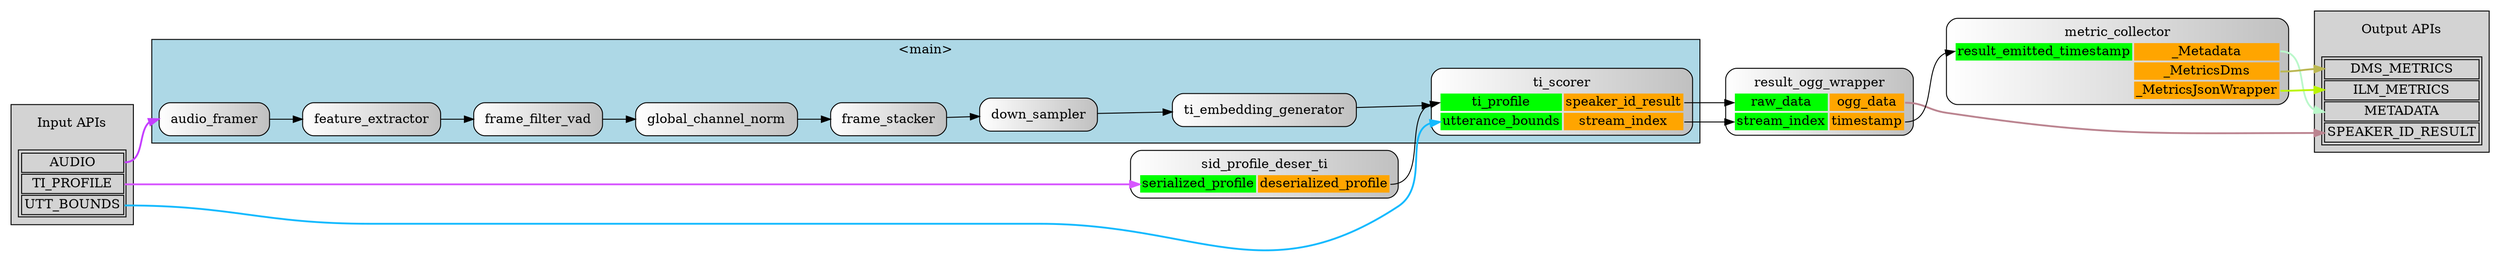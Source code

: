 digraph G { style="filled" rankdir=LR
subgraph clusterAPI_in {rank="min"
	node [ shape=none width=0 height=0 margin=0 ]
		API_IN_TITLE [label=<
		<TABLE border="0">
		<TR>
		<TD colspan="1">Input APIs</TD>
		</TR>
		</TABLE>>];

		API_IN [label=<
		<TABLE border="1">
		<TR>
		<TD port="AUDIO_in">AUDIO</TD>
		</TR>
		<TR>
		<TD port="TI_PROFILE_in">TI_PROFILE</TD>
		</TR>
		<TR>
		<TD port="UTT_BOUNDS_in">UTT_BOUNDS</TD>
		</TR>
		</TABLE>>];

}

subgraph clusterAPI_out {rank="max"
	node [ shape=none width=0 height=0 margin=0 ]
		API_OUT_TITLE [label=<
		<TABLE border="0">
		<TR>
		<TD colspan="1">Output APIs</TD>
		</TR>
		</TABLE>>];

		API_OUT [label=<
		<TABLE border="1">
		<TR>
		<TD port="DMS_METRICS_out">DMS_METRICS</TD>
		</TR>
		<TR>
		<TD port="ILM_METRICS_out">ILM_METRICS</TD>
		</TR>
		<TR>
		<TD port="METADATA_out">METADATA</TD>
		</TR>
		<TR>
		<TD port="SPEAKER_ID_RESULT_out">SPEAKER_ID_RESULT</TD>
		</TR>
		</TABLE>>];

}

subgraph cluster0 {fillcolor="lightblue" style="filled" label="<main>"
		node [fillcolor="gray:white" style="radial" gradientangle=180]
		audio_framer [shape=box style="rounded,filled" label=<
		<TABLE border="0">
		<TR>
		<TD colspan="2">audio_framer</TD>
		</TR>
		</TABLE>>];

		feature_extractor [shape=box style="rounded,filled" label=<
		<TABLE border="0">
		<TR>
		<TD colspan="2">feature_extractor</TD>
		</TR>
		</TABLE>>];

		frame_filter_vad [shape=box style="rounded,filled" label=<
		<TABLE border="0">
		<TR>
		<TD colspan="2">frame_filter_vad</TD>
		</TR>
		</TABLE>>];

		global_channel_norm [shape=box style="rounded,filled" label=<
		<TABLE border="0">
		<TR>
		<TD colspan="2">global_channel_norm</TD>
		</TR>
		</TABLE>>];

		frame_stacker [shape=box style="rounded,filled" label=<
		<TABLE border="0">
		<TR>
		<TD colspan="2">frame_stacker</TD>
		</TR>
		</TABLE>>];

		down_sampler [shape=box style="rounded,filled" label=<
		<TABLE border="0">
		<TR>
		<TD colspan="2">down_sampler</TD>
		</TR>
		</TABLE>>];

		ti_embedding_generator [shape=box style="rounded,filled" label=<
		<TABLE border="0">
		<TR>
		<TD colspan="2">ti_embedding_generator</TD>
		</TR>
		</TABLE>>];

		ti_scorer [shape=box style="rounded,filled" label=<
		<TABLE border="0">
		<TR>
		<TD colspan="2">ti_scorer</TD>
		</TR>
		<TR>
		<TD port="ti_profile_in" bgcolor="green">ti_profile</TD>
		<TD port="speaker_id_result_out" bgcolor="orange">speaker_id_result</TD>
		</TR>
		<TR>
		<TD port="utterance_bounds_in" bgcolor="green">utterance_bounds</TD>
		<TD port="stream_index_out" bgcolor="orange">stream_index</TD>
		</TR>
		</TABLE>>];

}
		node [fillcolor="gray:white" style="radial" gradientangle=180]
		audio_framer [shape=box style="rounded,filled" label=<
		<TABLE border="0">
		<TR>
		<TD colspan="2">audio_framer</TD>
		</TR>
		</TABLE>>];


		node [fillcolor="gray:white" style="radial" gradientangle=180]
		feature_extractor [shape=box style="rounded,filled" label=<
		<TABLE border="0">
		<TR>
		<TD colspan="2">feature_extractor</TD>
		</TR>
		</TABLE>>];


		node [fillcolor="gray:white" style="radial" gradientangle=180]
		frame_filter_vad [shape=box style="rounded,filled" label=<
		<TABLE border="0">
		<TR>
		<TD colspan="2">frame_filter_vad</TD>
		</TR>
		</TABLE>>];


		node [fillcolor="gray:white" style="radial" gradientangle=180]
		global_channel_norm [shape=box style="rounded,filled" label=<
		<TABLE border="0">
		<TR>
		<TD colspan="2">global_channel_norm</TD>
		</TR>
		</TABLE>>];


		node [fillcolor="gray:white" style="radial" gradientangle=180]
		frame_stacker [shape=box style="rounded,filled" label=<
		<TABLE border="0">
		<TR>
		<TD colspan="2">frame_stacker</TD>
		</TR>
		</TABLE>>];


		node [fillcolor="gray:white" style="radial" gradientangle=180]
		down_sampler [shape=box style="rounded,filled" label=<
		<TABLE border="0">
		<TR>
		<TD colspan="2">down_sampler</TD>
		</TR>
		</TABLE>>];


		node [fillcolor="gray:white" style="radial" gradientangle=180]
		ti_embedding_generator [shape=box style="rounded,filled" label=<
		<TABLE border="0">
		<TR>
		<TD colspan="2">ti_embedding_generator</TD>
		</TR>
		</TABLE>>];


		node [fillcolor="gray:white" style="radial" gradientangle=180]
		ti_scorer [shape=box style="rounded,filled" label=<
		<TABLE border="0">
		<TR>
		<TD colspan="2">ti_scorer</TD>
		</TR>
		<TR>
		<TD port="ti_profile_in" bgcolor="green">ti_profile</TD>
		<TD port="speaker_id_result_out" bgcolor="orange">speaker_id_result</TD>
		</TR>
		<TR>
		<TD port="utterance_bounds_in" bgcolor="green">utterance_bounds</TD>
		<TD port="stream_index_out" bgcolor="orange">stream_index</TD>
		</TR>
		</TABLE>>];


		node [fillcolor="gray:white" style="radial" gradientangle=180]
		sid_profile_deser_ti [shape=box style="rounded,filled" label=<
		<TABLE border="0">
		<TR>
		<TD colspan="2">sid_profile_deser_ti</TD>
		</TR>
		<TR>
		<TD port="serialized_profile_in" bgcolor="green">serialized_profile</TD>
		<TD port="deserialized_profile_out" bgcolor="orange">deserialized_profile</TD>
		</TR>
		</TABLE>>];


		node [fillcolor="gray:white" style="radial" gradientangle=180]
		result_ogg_wrapper [shape=box style="rounded,filled" label=<
		<TABLE border="0">
		<TR>
		<TD colspan="2">result_ogg_wrapper</TD>
		</TR>
		<TR>
		<TD port="raw_data_in" bgcolor="green">raw_data</TD>
		<TD port="ogg_data_out" bgcolor="orange">ogg_data</TD>
		</TR>
		<TR>
		<TD port="stream_index_in" bgcolor="green">stream_index</TD>
		<TD port="timestamp_out" bgcolor="orange">timestamp</TD>
		</TR>
		</TABLE>>];


		node [fillcolor="gray:white" style="radial" gradientangle=180]
		metric_collector [shape=box style="rounded,filled" label=<
		<TABLE border="0">
		<TR>
		<TD colspan="2">metric_collector</TD>
		</TR>
		<TR>
		<TD port="result_emitted_timestamp_in" bgcolor="green">result_emitted_timestamp</TD>
		<TD port="_Metadata_out" bgcolor="orange">_Metadata</TD>
		</TR>
		<TR>
		<TD> </TD>
		<TD port="_MetricsDms_out" bgcolor="orange">_MetricsDms</TD>
		</TR>
		<TR>
		<TD> </TD>
		<TD port="_MetricsJsonWrapper_out" bgcolor="orange">_MetricsJsonWrapper</TD>
		</TR>
		</TABLE>>];



# Node connections inside each flow
audio_framer -> feature_extractor -> frame_filter_vad -> global_channel_norm -> frame_stacker -> down_sampler -> ti_embedding_generator -> ti_scorer


# Cross Node connections
sid_profile_deser_ti:deserialized_profile_out -> ti_scorer:ti_profile_in;
ti_scorer:speaker_id_result_out -> result_ogg_wrapper:raw_data_in;
ti_scorer:stream_index_out -> result_ogg_wrapper:stream_index_in;
result_ogg_wrapper:timestamp_out -> metric_collector:result_emitted_timestamp_in;


# API IN links
API_IN:AUDIO_in -> audio_framer:w [style=bold color="#c53eFF"];
API_IN:TI_PROFILE_in -> sid_profile_deser_ti:serialized_profile_in [style=bold color="#d755FF"];
API_IN:UTT_BOUNDS_in -> ti_scorer:utterance_bounds_in [style=bold color="#14baFF"];


# API OUT links
result_ogg_wrapper:ogg_data_out:e -> API_OUT:SPEAKER_ID_RESULT_out [style=bold color="#BB8490"];
metric_collector:_Metadata_out:e -> API_OUT:METADATA_out [style=bold color="#BBf8cb"];
metric_collector:_MetricsJsonWrapper_out:e -> API_OUT:ILM_METRICS_out [style=bold color="#BBf404"];
metric_collector:_MetricsDms_out:e -> API_OUT:DMS_METRICS_out [style=bold color="#BBb752"];

}